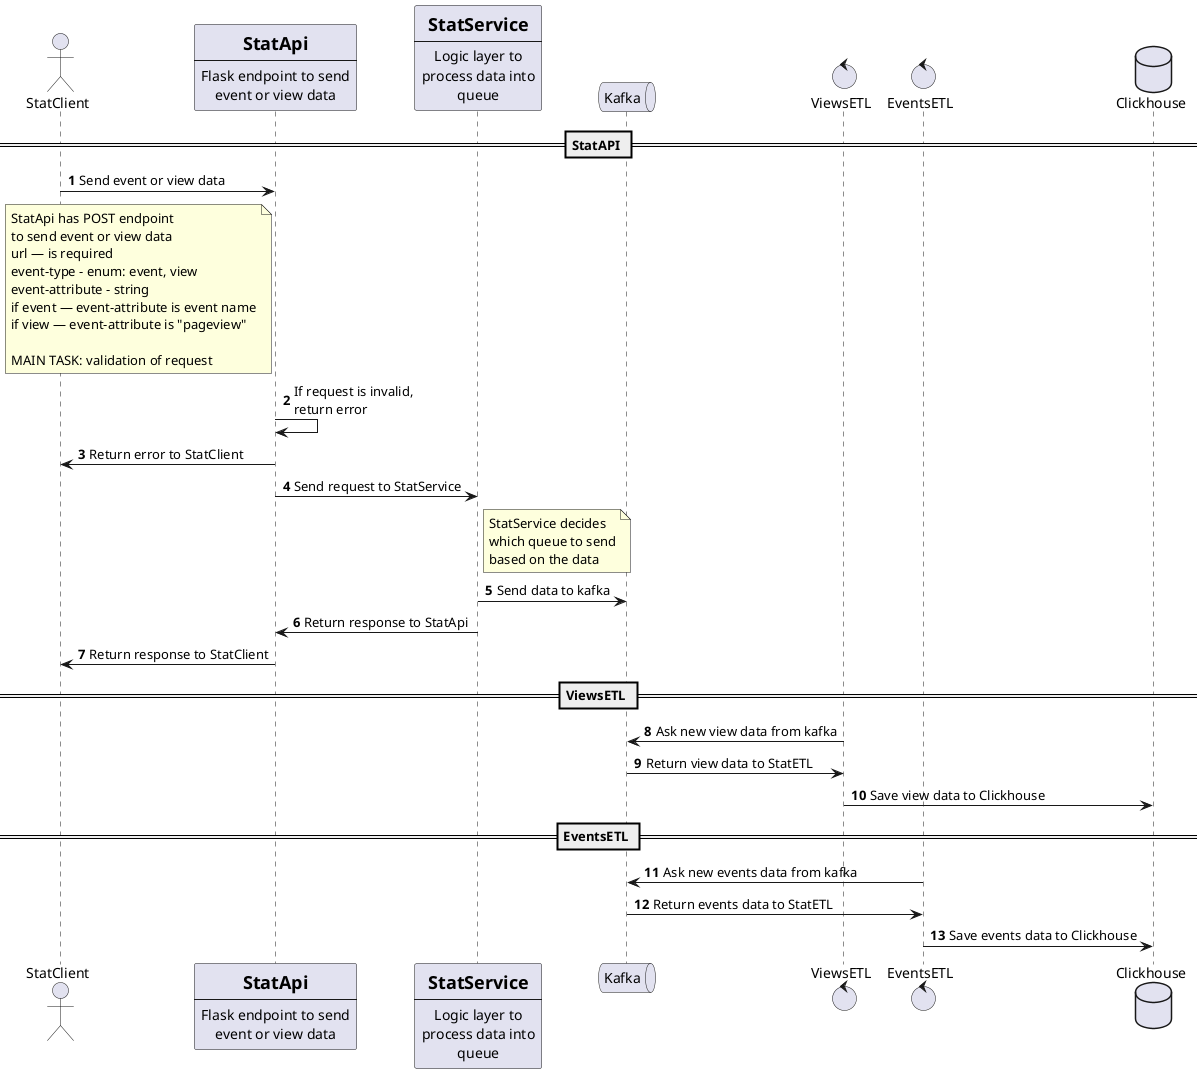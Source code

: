 @startuml
'https://plantuml.com/sequence-diagram


actor StatClient


participant StatApi [
    =StatApi
    ----
    Flask endpoint to send
    event or view data
]
participant StatService[
    =StatService
    ----
    Logic layer to
    process data into
    queue
]
queue Kafka
control ViewsETL
control EventsETL
database Clickhouse


autonumber

== StatAPI ==

StatClient -> StatApi: Send event or view data
note left of StatApi
    StatApi has POST endpoint
    to send event or view data
    url — is required
    event-type - enum: event, view
    event-attribute - string
    if event — event-attribute is event name
    if view — event-attribute is "pageview"

    MAIN TASK: validation of request
end note
StatApi -> StatApi: If request is invalid,\nreturn error

StatApi -> StatClient: Return error to StatClient
StatApi -> StatService: Send request to StatService
note right of StatService
    StatService decides
    which queue to send
    based on the data
end note

StatService -> Kafka: Send data to kafka


StatService -> StatApi: Return response to StatApi

StatApi -> StatClient: Return response to StatClient



== ViewsETL ==

ViewsETL -> Kafka: Ask new view data from kafka
Kafka -> ViewsETL: Return view data to StatETL
ViewsETL -> Clickhouse: Save view data to Clickhouse

== EventsETL ==

EventsETL -> Kafka: Ask new events data from kafka
Kafka -> EventsETL: Return events data to StatETL
EventsETL -> Clickhouse: Save events data to Clickhouse

@enduml